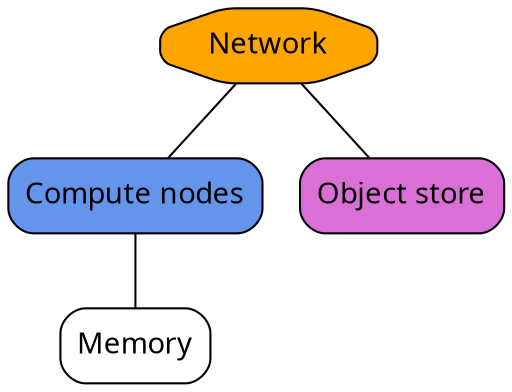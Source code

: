 graph changed {
  graph [fontname = "sans serif"];
  node [fontname = "sans serif", shape=box, style="filled, rounded"];
  edge [fontname = "sans serif"];

  {rank = same;
    "Compute nodes" [fillcolor="cornflowerblue"];
  }

  {rank = same;
    "Memory" [fillcolor="white"];
  }
  "Compute nodes" -- "Memory";

  {rank = same;
    "Object store" [fillcolor="orchid"];
  }

  {rank = same;
    "Network" [shape="octagon", fillcolor="orange"];
  }

  "Network" -- "Compute nodes";
  "Network" -- "Object store";

}

